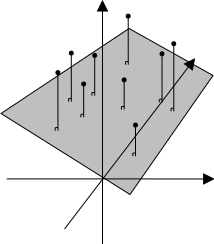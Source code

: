 <?xml version="1.0" encoding="UTF-8"?>
<dia:diagram xmlns:dia="http://www.lysator.liu.se/~alla/dia/">
  <dia:layer name="Background" visible="true" active="true">
    <dia:object type="Standard - Polygon" version="0" id="O0">
      <dia:attribute name="obj_pos">
        <dia:point val="25.875,9.475"/>
      </dia:attribute>
      <dia:attribute name="obj_bb">
        <dia:rectangle val="19.475,9.475;30.075,17.775"/>
      </dia:attribute>
      <dia:attribute name="poly_points">
        <dia:point val="25.875,9.475"/>
        <dia:point val="30.075,11.825"/>
        <dia:point val="25.925,17.775"/>
        <dia:point val="19.475,13.725"/>
      </dia:attribute>
      <dia:attribute name="line_width">
        <dia:real val="0"/>
      </dia:attribute>
      <dia:attribute name="inner_color">
        <dia:color val="#bfbfbf"/>
      </dia:attribute>
      <dia:attribute name="show_background">
        <dia:boolean val="true"/>
      </dia:attribute>
    </dia:object>
    <dia:object type="Standard - Line" version="0" id="O1">
      <dia:attribute name="obj_pos">
        <dia:point val="24.55,20.25"/>
      </dia:attribute>
      <dia:attribute name="obj_bb">
        <dia:rectangle val="24.3,8.1;24.8,20.25"/>
      </dia:attribute>
      <dia:attribute name="conn_endpoints">
        <dia:point val="24.55,20.25"/>
        <dia:point val="24.55,8.1"/>
      </dia:attribute>
      <dia:attribute name="numcp">
        <dia:int val="1"/>
      </dia:attribute>
      <dia:attribute name="line_width">
        <dia:real val="0"/>
      </dia:attribute>
      <dia:attribute name="end_arrow">
        <dia:enum val="3"/>
      </dia:attribute>
      <dia:attribute name="end_arrow_length">
        <dia:real val="0.5"/>
      </dia:attribute>
      <dia:attribute name="end_arrow_width">
        <dia:real val="0.5"/>
      </dia:attribute>
    </dia:object>
    <dia:object type="Standard - Line" version="0" id="O2">
      <dia:attribute name="obj_pos">
        <dia:point val="19.762,16.996"/>
      </dia:attribute>
      <dia:attribute name="obj_bb">
        <dia:rectangle val="19.762,16.747;30.107,17.247"/>
      </dia:attribute>
      <dia:attribute name="conn_endpoints">
        <dia:point val="19.762,16.996"/>
        <dia:point val="30.107,16.997"/>
      </dia:attribute>
      <dia:attribute name="numcp">
        <dia:int val="1"/>
      </dia:attribute>
      <dia:attribute name="line_width">
        <dia:real val="0"/>
      </dia:attribute>
      <dia:attribute name="end_arrow">
        <dia:enum val="3"/>
      </dia:attribute>
      <dia:attribute name="end_arrow_length">
        <dia:real val="0.5"/>
      </dia:attribute>
      <dia:attribute name="end_arrow_width">
        <dia:real val="0.5"/>
      </dia:attribute>
    </dia:object>
    <dia:object type="Standard - Line" version="0" id="O3">
      <dia:attribute name="obj_pos">
        <dia:point val="22.65,19.5"/>
      </dia:attribute>
      <dia:attribute name="obj_bb">
        <dia:rectangle val="22.65,11;29.15,19.5"/>
      </dia:attribute>
      <dia:attribute name="conn_endpoints">
        <dia:point val="22.65,19.5"/>
        <dia:point val="29.15,11"/>
      </dia:attribute>
      <dia:attribute name="numcp">
        <dia:int val="1"/>
      </dia:attribute>
      <dia:attribute name="line_width">
        <dia:real val="0"/>
      </dia:attribute>
      <dia:attribute name="end_arrow">
        <dia:enum val="3"/>
      </dia:attribute>
      <dia:attribute name="end_arrow_length">
        <dia:real val="0.5"/>
      </dia:attribute>
      <dia:attribute name="end_arrow_width">
        <dia:real val="0.5"/>
      </dia:attribute>
    </dia:object>
    <dia:object type="Standard - Ellipse" version="0" id="O4">
      <dia:attribute name="obj_pos">
        <dia:point val="25.532,11.944"/>
      </dia:attribute>
      <dia:attribute name="obj_bb">
        <dia:rectangle val="25.532,11.944;25.733,12.144"/>
      </dia:attribute>
      <dia:attribute name="elem_corner">
        <dia:point val="25.532,11.944"/>
      </dia:attribute>
      <dia:attribute name="elem_width">
        <dia:real val="0.2"/>
      </dia:attribute>
      <dia:attribute name="elem_height">
        <dia:real val="0.2"/>
      </dia:attribute>
      <dia:attribute name="border_width">
        <dia:real val="0"/>
      </dia:attribute>
      <dia:attribute name="inner_color">
        <dia:color val="#000000"/>
      </dia:attribute>
    </dia:object>
    <dia:object type="Standard - Line" version="0" id="O5">
      <dia:attribute name="obj_pos">
        <dia:point val="25.633,12.144"/>
      </dia:attribute>
      <dia:attribute name="obj_bb">
        <dia:rectangle val="25.633,12.144;25.634,13.524"/>
      </dia:attribute>
      <dia:attribute name="conn_endpoints">
        <dia:point val="25.633,12.144"/>
        <dia:point val="25.634,13.524"/>
      </dia:attribute>
      <dia:attribute name="numcp">
        <dia:int val="1"/>
      </dia:attribute>
      <dia:attribute name="line_width">
        <dia:real val="0"/>
      </dia:attribute>
      <dia:connections>
        <dia:connection handle="0" to="O4" connection="8"/>
      </dia:connections>
    </dia:object>
    <dia:object type="Standard - Ellipse" version="0" id="O6">
      <dia:attribute name="obj_pos">
        <dia:point val="24.061,10.722"/>
      </dia:attribute>
      <dia:attribute name="obj_bb">
        <dia:rectangle val="24.061,10.722;24.261,10.921"/>
      </dia:attribute>
      <dia:attribute name="elem_corner">
        <dia:point val="24.061,10.722"/>
      </dia:attribute>
      <dia:attribute name="elem_width">
        <dia:real val="0.2"/>
      </dia:attribute>
      <dia:attribute name="elem_height">
        <dia:real val="0.2"/>
      </dia:attribute>
      <dia:attribute name="border_width">
        <dia:real val="0"/>
      </dia:attribute>
      <dia:attribute name="inner_color">
        <dia:color val="#000000"/>
      </dia:attribute>
    </dia:object>
    <dia:object type="Standard - Line" version="0" id="O7">
      <dia:attribute name="obj_pos">
        <dia:point val="24.161,10.921"/>
      </dia:attribute>
      <dia:attribute name="obj_bb">
        <dia:rectangle val="24.16,10.921;24.161,12.834"/>
      </dia:attribute>
      <dia:attribute name="conn_endpoints">
        <dia:point val="24.161,10.921"/>
        <dia:point val="24.16,12.834"/>
      </dia:attribute>
      <dia:attribute name="numcp">
        <dia:int val="1"/>
      </dia:attribute>
      <dia:attribute name="line_width">
        <dia:real val="0"/>
      </dia:attribute>
      <dia:connections>
        <dia:connection handle="0" to="O6" connection="8"/>
      </dia:connections>
    </dia:object>
    <dia:object type="Standard - Line" version="0" id="O8">
      <dia:attribute name="obj_pos">
        <dia:point val="23.608,12.35"/>
      </dia:attribute>
      <dia:attribute name="obj_bb">
        <dia:rectangle val="23.608,12.35;23.609,13.916"/>
      </dia:attribute>
      <dia:attribute name="conn_endpoints">
        <dia:point val="23.608,12.35"/>
        <dia:point val="23.609,13.916"/>
      </dia:attribute>
      <dia:attribute name="numcp">
        <dia:int val="1"/>
      </dia:attribute>
      <dia:attribute name="line_width">
        <dia:real val="0"/>
      </dia:attribute>
      <dia:connections>
        <dia:connection handle="0" to="O11" connection="8"/>
      </dia:connections>
    </dia:object>
    <dia:object type="Standard - Line" version="0" id="O9">
      <dia:attribute name="obj_pos">
        <dia:point val="23.609,13.762"/>
      </dia:attribute>
      <dia:attribute name="obj_bb">
        <dia:rectangle val="23.473,13.761;23.609,13.762"/>
      </dia:attribute>
      <dia:attribute name="conn_endpoints">
        <dia:point val="23.609,13.762"/>
        <dia:point val="23.473,13.761"/>
      </dia:attribute>
      <dia:attribute name="numcp">
        <dia:int val="1"/>
      </dia:attribute>
      <dia:attribute name="line_width">
        <dia:real val="0"/>
      </dia:attribute>
    </dia:object>
    <dia:object type="Standard - Line" version="0" id="O10">
      <dia:attribute name="obj_pos">
        <dia:point val="23.47,13.916"/>
      </dia:attribute>
      <dia:attribute name="obj_bb">
        <dia:rectangle val="23.47,13.761;23.47,13.916"/>
      </dia:attribute>
      <dia:attribute name="conn_endpoints">
        <dia:point val="23.47,13.916"/>
        <dia:point val="23.47,13.761"/>
      </dia:attribute>
      <dia:attribute name="numcp">
        <dia:int val="1"/>
      </dia:attribute>
      <dia:attribute name="line_width">
        <dia:real val="0"/>
      </dia:attribute>
    </dia:object>
    <dia:object type="Standard - Ellipse" version="0" id="O11">
      <dia:attribute name="obj_pos">
        <dia:point val="23.508,12.15"/>
      </dia:attribute>
      <dia:attribute name="obj_bb">
        <dia:rectangle val="23.508,12.15;23.708,12.35"/>
      </dia:attribute>
      <dia:attribute name="elem_corner">
        <dia:point val="23.508,12.15"/>
      </dia:attribute>
      <dia:attribute name="elem_width">
        <dia:real val="0.2"/>
      </dia:attribute>
      <dia:attribute name="elem_height">
        <dia:real val="0.2"/>
      </dia:attribute>
      <dia:attribute name="border_width">
        <dia:real val="0"/>
      </dia:attribute>
      <dia:attribute name="inner_color">
        <dia:color val="#000000"/>
      </dia:attribute>
    </dia:object>
    <dia:object type="Standard - Ellipse" version="0" id="O12">
      <dia:attribute name="obj_pos">
        <dia:point val="22.219,11.581"/>
      </dia:attribute>
      <dia:attribute name="obj_bb">
        <dia:rectangle val="22.219,11.581;22.419,11.781"/>
      </dia:attribute>
      <dia:attribute name="elem_corner">
        <dia:point val="22.219,11.581"/>
      </dia:attribute>
      <dia:attribute name="elem_width">
        <dia:real val="0.2"/>
      </dia:attribute>
      <dia:attribute name="elem_height">
        <dia:real val="0.2"/>
      </dia:attribute>
      <dia:attribute name="border_width">
        <dia:real val="0"/>
      </dia:attribute>
      <dia:attribute name="inner_color">
        <dia:color val="#000000"/>
      </dia:attribute>
    </dia:object>
    <dia:object type="Standard - Line" version="0" id="O13">
      <dia:attribute name="obj_pos">
        <dia:point val="22.319,11.781"/>
      </dia:attribute>
      <dia:attribute name="obj_bb">
        <dia:rectangle val="22.319,11.781;22.323,14.579"/>
      </dia:attribute>
      <dia:attribute name="conn_endpoints">
        <dia:point val="22.319,11.781"/>
        <dia:point val="22.323,14.579"/>
      </dia:attribute>
      <dia:attribute name="numcp">
        <dia:int val="1"/>
      </dia:attribute>
      <dia:attribute name="line_width">
        <dia:real val="0"/>
      </dia:attribute>
      <dia:connections>
        <dia:connection handle="0" to="O12" connection="8"/>
      </dia:connections>
    </dia:object>
    <dia:object type="Standard - Ellipse" version="0" id="O14">
      <dia:attribute name="obj_pos">
        <dia:point val="22.889,10.605"/>
      </dia:attribute>
      <dia:attribute name="obj_bb">
        <dia:rectangle val="22.889,10.605;23.089,10.805"/>
      </dia:attribute>
      <dia:attribute name="elem_corner">
        <dia:point val="22.889,10.605"/>
      </dia:attribute>
      <dia:attribute name="elem_width">
        <dia:real val="0.2"/>
      </dia:attribute>
      <dia:attribute name="elem_height">
        <dia:real val="0.2"/>
      </dia:attribute>
      <dia:attribute name="border_width">
        <dia:real val="0"/>
      </dia:attribute>
      <dia:attribute name="inner_color">
        <dia:color val="#000000"/>
      </dia:attribute>
    </dia:object>
    <dia:object type="Standard - Line" version="0" id="O15">
      <dia:attribute name="obj_pos">
        <dia:point val="22.989,10.805"/>
      </dia:attribute>
      <dia:attribute name="obj_bb">
        <dia:rectangle val="22.989,10.805;22.991,13.137"/>
      </dia:attribute>
      <dia:attribute name="conn_endpoints">
        <dia:point val="22.989,10.805"/>
        <dia:point val="22.991,13.137"/>
      </dia:attribute>
      <dia:attribute name="numcp">
        <dia:int val="1"/>
      </dia:attribute>
      <dia:attribute name="line_width">
        <dia:real val="0"/>
      </dia:attribute>
      <dia:connections>
        <dia:connection handle="0" to="O14" connection="8"/>
      </dia:connections>
    </dia:object>
    <dia:object type="Standard - Line" version="0" id="O16">
      <dia:attribute name="obj_pos">
        <dia:point val="22.992,12.978"/>
      </dia:attribute>
      <dia:attribute name="obj_bb">
        <dia:rectangle val="22.856,12.978;22.992,12.978"/>
      </dia:attribute>
      <dia:attribute name="conn_endpoints">
        <dia:point val="22.992,12.978"/>
        <dia:point val="22.856,12.978"/>
      </dia:attribute>
      <dia:attribute name="numcp">
        <dia:int val="1"/>
      </dia:attribute>
      <dia:attribute name="line_width">
        <dia:real val="0"/>
      </dia:attribute>
    </dia:object>
    <dia:object type="Standard - Line" version="0" id="O17">
      <dia:attribute name="obj_pos">
        <dia:point val="22.853,13.132"/>
      </dia:attribute>
      <dia:attribute name="obj_bb">
        <dia:rectangle val="22.853,12.978;22.853,13.132"/>
      </dia:attribute>
      <dia:attribute name="conn_endpoints">
        <dia:point val="22.853,13.132"/>
        <dia:point val="22.853,12.978"/>
      </dia:attribute>
      <dia:attribute name="numcp">
        <dia:int val="1"/>
      </dia:attribute>
      <dia:attribute name="line_width">
        <dia:real val="0"/>
      </dia:attribute>
    </dia:object>
    <dia:object type="Standard - Line" version="0" id="O18">
      <dia:attribute name="obj_pos">
        <dia:point val="22.324,14.429"/>
      </dia:attribute>
      <dia:attribute name="obj_bb">
        <dia:rectangle val="22.188,14.428;22.324,14.429"/>
      </dia:attribute>
      <dia:attribute name="conn_endpoints">
        <dia:point val="22.324,14.429"/>
        <dia:point val="22.188,14.428"/>
      </dia:attribute>
      <dia:attribute name="numcp">
        <dia:int val="1"/>
      </dia:attribute>
      <dia:attribute name="line_width">
        <dia:real val="0"/>
      </dia:attribute>
    </dia:object>
    <dia:object type="Standard - Line" version="0" id="O19">
      <dia:attribute name="obj_pos">
        <dia:point val="22.185,14.583"/>
      </dia:attribute>
      <dia:attribute name="obj_bb">
        <dia:rectangle val="22.185,14.428;22.185,14.583"/>
      </dia:attribute>
      <dia:attribute name="conn_endpoints">
        <dia:point val="22.185,14.583"/>
        <dia:point val="22.185,14.428"/>
      </dia:attribute>
      <dia:attribute name="numcp">
        <dia:int val="1"/>
      </dia:attribute>
      <dia:attribute name="line_width">
        <dia:real val="0"/>
      </dia:attribute>
    </dia:object>
    <dia:object type="Standard - Line" version="0" id="O20">
      <dia:attribute name="obj_pos">
        <dia:point val="25.637,13.373"/>
      </dia:attribute>
      <dia:attribute name="obj_bb">
        <dia:rectangle val="25.501,13.373;25.637,13.373"/>
      </dia:attribute>
      <dia:attribute name="conn_endpoints">
        <dia:point val="25.637,13.373"/>
        <dia:point val="25.501,13.373"/>
      </dia:attribute>
      <dia:attribute name="numcp">
        <dia:int val="1"/>
      </dia:attribute>
      <dia:attribute name="line_width">
        <dia:real val="0"/>
      </dia:attribute>
    </dia:object>
    <dia:object type="Standard - Line" version="0" id="O21">
      <dia:attribute name="obj_pos">
        <dia:point val="25.498,13.527"/>
      </dia:attribute>
      <dia:attribute name="obj_bb">
        <dia:rectangle val="25.498,13.373;25.498,13.527"/>
      </dia:attribute>
      <dia:attribute name="conn_endpoints">
        <dia:point val="25.498,13.527"/>
        <dia:point val="25.498,13.373"/>
      </dia:attribute>
      <dia:attribute name="numcp">
        <dia:int val="1"/>
      </dia:attribute>
      <dia:attribute name="line_width">
        <dia:real val="0"/>
      </dia:attribute>
    </dia:object>
    <dia:object type="Standard - Line" version="0" id="O22">
      <dia:attribute name="obj_pos">
        <dia:point val="24.162,12.676"/>
      </dia:attribute>
      <dia:attribute name="obj_bb">
        <dia:rectangle val="24.025,12.675;24.162,12.676"/>
      </dia:attribute>
      <dia:attribute name="conn_endpoints">
        <dia:point val="24.162,12.676"/>
        <dia:point val="24.025,12.675"/>
      </dia:attribute>
      <dia:attribute name="numcp">
        <dia:int val="1"/>
      </dia:attribute>
      <dia:attribute name="line_width">
        <dia:real val="0"/>
      </dia:attribute>
    </dia:object>
    <dia:object type="Standard - Line" version="0" id="O23">
      <dia:attribute name="obj_pos">
        <dia:point val="24.022,12.83"/>
      </dia:attribute>
      <dia:attribute name="obj_bb">
        <dia:rectangle val="24.022,12.675;24.023,12.83"/>
      </dia:attribute>
      <dia:attribute name="conn_endpoints">
        <dia:point val="24.022,12.83"/>
        <dia:point val="24.023,12.675"/>
      </dia:attribute>
      <dia:attribute name="numcp">
        <dia:int val="1"/>
      </dia:attribute>
      <dia:attribute name="line_width">
        <dia:real val="0"/>
      </dia:attribute>
    </dia:object>
    <dia:object type="Standard - Ellipse" version="0" id="O24">
      <dia:attribute name="obj_pos">
        <dia:point val="28.014,10.135"/>
      </dia:attribute>
      <dia:attribute name="obj_bb">
        <dia:rectangle val="28.014,10.135;28.214,10.335"/>
      </dia:attribute>
      <dia:attribute name="elem_corner">
        <dia:point val="28.014,10.135"/>
      </dia:attribute>
      <dia:attribute name="elem_width">
        <dia:real val="0.2"/>
      </dia:attribute>
      <dia:attribute name="elem_height">
        <dia:real val="0.2"/>
      </dia:attribute>
      <dia:attribute name="border_width">
        <dia:real val="0"/>
      </dia:attribute>
      <dia:attribute name="inner_color">
        <dia:color val="#000000"/>
      </dia:attribute>
    </dia:object>
    <dia:object type="Standard - Line" version="0" id="O25">
      <dia:attribute name="obj_pos">
        <dia:point val="28.114,10.335"/>
      </dia:attribute>
      <dia:attribute name="obj_bb">
        <dia:rectangle val="28.114,10.335;28.114,13.622"/>
      </dia:attribute>
      <dia:attribute name="conn_endpoints">
        <dia:point val="28.114,10.335"/>
        <dia:point val="28.114,13.622"/>
      </dia:attribute>
      <dia:attribute name="numcp">
        <dia:int val="1"/>
      </dia:attribute>
      <dia:attribute name="line_width">
        <dia:real val="0"/>
      </dia:attribute>
      <dia:connections>
        <dia:connection handle="0" to="O24" connection="8"/>
      </dia:connections>
    </dia:object>
    <dia:object type="Standard - Line" version="0" id="O26">
      <dia:attribute name="obj_pos">
        <dia:point val="28.115,13.463"/>
      </dia:attribute>
      <dia:attribute name="obj_bb">
        <dia:rectangle val="27.979,13.462;28.115,13.463"/>
      </dia:attribute>
      <dia:attribute name="conn_endpoints">
        <dia:point val="28.115,13.463"/>
        <dia:point val="27.979,13.462"/>
      </dia:attribute>
      <dia:attribute name="numcp">
        <dia:int val="1"/>
      </dia:attribute>
      <dia:attribute name="line_width">
        <dia:real val="0"/>
      </dia:attribute>
    </dia:object>
    <dia:object type="Standard - Line" version="0" id="O27">
      <dia:attribute name="obj_pos">
        <dia:point val="27.976,13.617"/>
      </dia:attribute>
      <dia:attribute name="obj_bb">
        <dia:rectangle val="27.976,13.462;27.977,13.617"/>
      </dia:attribute>
      <dia:attribute name="conn_endpoints">
        <dia:point val="27.976,13.617"/>
        <dia:point val="27.977,13.462"/>
      </dia:attribute>
      <dia:attribute name="numcp">
        <dia:int val="1"/>
      </dia:attribute>
      <dia:attribute name="line_width">
        <dia:real val="0"/>
      </dia:attribute>
    </dia:object>
    <dia:object type="Standard - Ellipse" version="0" id="O28">
      <dia:attribute name="obj_pos">
        <dia:point val="27.425,10.639"/>
      </dia:attribute>
      <dia:attribute name="obj_bb">
        <dia:rectangle val="27.425,10.639;27.625,10.839"/>
      </dia:attribute>
      <dia:attribute name="elem_corner">
        <dia:point val="27.425,10.639"/>
      </dia:attribute>
      <dia:attribute name="elem_width">
        <dia:real val="0.2"/>
      </dia:attribute>
      <dia:attribute name="elem_height">
        <dia:real val="0.2"/>
      </dia:attribute>
      <dia:attribute name="border_width">
        <dia:real val="0"/>
      </dia:attribute>
      <dia:attribute name="inner_color">
        <dia:color val="#000000"/>
      </dia:attribute>
    </dia:object>
    <dia:object type="Standard - Line" version="0" id="O29">
      <dia:attribute name="obj_pos">
        <dia:point val="27.525,10.839"/>
      </dia:attribute>
      <dia:attribute name="obj_bb">
        <dia:rectangle val="27.525,10.839;27.527,13.171"/>
      </dia:attribute>
      <dia:attribute name="conn_endpoints">
        <dia:point val="27.525,10.839"/>
        <dia:point val="27.527,13.171"/>
      </dia:attribute>
      <dia:attribute name="numcp">
        <dia:int val="1"/>
      </dia:attribute>
      <dia:attribute name="line_width">
        <dia:real val="0"/>
      </dia:attribute>
      <dia:connections>
        <dia:connection handle="0" to="O28" connection="8"/>
      </dia:connections>
    </dia:object>
    <dia:object type="Standard - Line" version="0" id="O30">
      <dia:attribute name="obj_pos">
        <dia:point val="27.529,13.012"/>
      </dia:attribute>
      <dia:attribute name="obj_bb">
        <dia:rectangle val="27.392,13.012;27.529,13.012"/>
      </dia:attribute>
      <dia:attribute name="conn_endpoints">
        <dia:point val="27.529,13.012"/>
        <dia:point val="27.392,13.012"/>
      </dia:attribute>
      <dia:attribute name="numcp">
        <dia:int val="1"/>
      </dia:attribute>
      <dia:attribute name="line_width">
        <dia:real val="0"/>
      </dia:attribute>
    </dia:object>
    <dia:object type="Standard - Line" version="0" id="O31">
      <dia:attribute name="obj_pos">
        <dia:point val="27.389,13.166"/>
      </dia:attribute>
      <dia:attribute name="obj_bb">
        <dia:rectangle val="27.389,13.012;27.39,13.166"/>
      </dia:attribute>
      <dia:attribute name="conn_endpoints">
        <dia:point val="27.389,13.166"/>
        <dia:point val="27.39,13.012"/>
      </dia:attribute>
      <dia:attribute name="numcp">
        <dia:int val="1"/>
      </dia:attribute>
      <dia:attribute name="line_width">
        <dia:real val="0"/>
      </dia:attribute>
    </dia:object>
    <dia:object type="Standard - Ellipse" version="0" id="O32">
      <dia:attribute name="obj_pos">
        <dia:point val="26.099,14.204"/>
      </dia:attribute>
      <dia:attribute name="obj_bb">
        <dia:rectangle val="26.099,14.204;26.299,14.404"/>
      </dia:attribute>
      <dia:attribute name="elem_corner">
        <dia:point val="26.099,14.204"/>
      </dia:attribute>
      <dia:attribute name="elem_width">
        <dia:real val="0.2"/>
      </dia:attribute>
      <dia:attribute name="elem_height">
        <dia:real val="0.2"/>
      </dia:attribute>
      <dia:attribute name="border_width">
        <dia:real val="0"/>
      </dia:attribute>
      <dia:attribute name="inner_color">
        <dia:color val="#000000"/>
      </dia:attribute>
    </dia:object>
    <dia:object type="Standard - Line" version="0" id="O33">
      <dia:attribute name="obj_pos">
        <dia:point val="26.199,14.403"/>
      </dia:attribute>
      <dia:attribute name="obj_bb">
        <dia:rectangle val="26.199,14.403;26.201,15.861"/>
      </dia:attribute>
      <dia:attribute name="conn_endpoints">
        <dia:point val="26.199,14.403"/>
        <dia:point val="26.201,15.861"/>
      </dia:attribute>
      <dia:attribute name="numcp">
        <dia:int val="1"/>
      </dia:attribute>
      <dia:attribute name="line_width">
        <dia:real val="0"/>
      </dia:attribute>
      <dia:connections>
        <dia:connection handle="0" to="O32" connection="8"/>
      </dia:connections>
    </dia:object>
    <dia:object type="Standard - Line" version="0" id="O34">
      <dia:attribute name="obj_pos">
        <dia:point val="26.202,15.702"/>
      </dia:attribute>
      <dia:attribute name="obj_bb">
        <dia:rectangle val="26.066,15.702;26.202,15.702"/>
      </dia:attribute>
      <dia:attribute name="conn_endpoints">
        <dia:point val="26.202,15.702"/>
        <dia:point val="26.066,15.702"/>
      </dia:attribute>
      <dia:attribute name="numcp">
        <dia:int val="1"/>
      </dia:attribute>
      <dia:attribute name="line_width">
        <dia:real val="0"/>
      </dia:attribute>
    </dia:object>
    <dia:object type="Standard - Line" version="0" id="O35">
      <dia:attribute name="obj_pos">
        <dia:point val="26.063,15.856"/>
      </dia:attribute>
      <dia:attribute name="obj_bb">
        <dia:rectangle val="26.063,15.702;26.064,15.856"/>
      </dia:attribute>
      <dia:attribute name="conn_endpoints">
        <dia:point val="26.063,15.856"/>
        <dia:point val="26.064,15.702"/>
      </dia:attribute>
      <dia:attribute name="numcp">
        <dia:int val="1"/>
      </dia:attribute>
      <dia:attribute name="line_width">
        <dia:real val="0"/>
      </dia:attribute>
    </dia:object>
    <dia:object type="Standard - Ellipse" version="0" id="O36">
      <dia:attribute name="obj_pos">
        <dia:point val="25.735,8.757"/>
      </dia:attribute>
      <dia:attribute name="obj_bb">
        <dia:rectangle val="25.735,8.757;25.935,8.957"/>
      </dia:attribute>
      <dia:attribute name="elem_corner">
        <dia:point val="25.735,8.757"/>
      </dia:attribute>
      <dia:attribute name="elem_width">
        <dia:real val="0.2"/>
      </dia:attribute>
      <dia:attribute name="elem_height">
        <dia:real val="0.2"/>
      </dia:attribute>
      <dia:attribute name="border_width">
        <dia:real val="0"/>
      </dia:attribute>
      <dia:attribute name="inner_color">
        <dia:color val="#000000"/>
      </dia:attribute>
    </dia:object>
    <dia:object type="Standard - Line" version="0" id="O37">
      <dia:attribute name="obj_pos">
        <dia:point val="25.835,8.957"/>
      </dia:attribute>
      <dia:attribute name="obj_bb">
        <dia:rectangle val="25.835,8.957;25.837,11.288"/>
      </dia:attribute>
      <dia:attribute name="conn_endpoints">
        <dia:point val="25.835,8.957"/>
        <dia:point val="25.837,11.288"/>
      </dia:attribute>
      <dia:attribute name="numcp">
        <dia:int val="1"/>
      </dia:attribute>
      <dia:attribute name="line_width">
        <dia:real val="0"/>
      </dia:attribute>
      <dia:connections>
        <dia:connection handle="0" to="O36" connection="8"/>
      </dia:connections>
    </dia:object>
    <dia:object type="Standard - Line" version="0" id="O38">
      <dia:attribute name="obj_pos">
        <dia:point val="25.838,11.13"/>
      </dia:attribute>
      <dia:attribute name="obj_bb">
        <dia:rectangle val="25.702,11.129;25.838,11.13"/>
      </dia:attribute>
      <dia:attribute name="conn_endpoints">
        <dia:point val="25.838,11.13"/>
        <dia:point val="25.702,11.129"/>
      </dia:attribute>
      <dia:attribute name="numcp">
        <dia:int val="1"/>
      </dia:attribute>
      <dia:attribute name="line_width">
        <dia:real val="0"/>
      </dia:attribute>
    </dia:object>
    <dia:object type="Standard - Line" version="0" id="O39">
      <dia:attribute name="obj_pos">
        <dia:point val="25.699,11.284"/>
      </dia:attribute>
      <dia:attribute name="obj_bb">
        <dia:rectangle val="25.699,11.129;25.7,11.284"/>
      </dia:attribute>
      <dia:attribute name="conn_endpoints">
        <dia:point val="25.699,11.284"/>
        <dia:point val="25.7,11.129"/>
      </dia:attribute>
      <dia:attribute name="numcp">
        <dia:int val="1"/>
      </dia:attribute>
      <dia:attribute name="line_width">
        <dia:real val="0"/>
      </dia:attribute>
    </dia:object>
  </dia:layer>
</dia:diagram>
